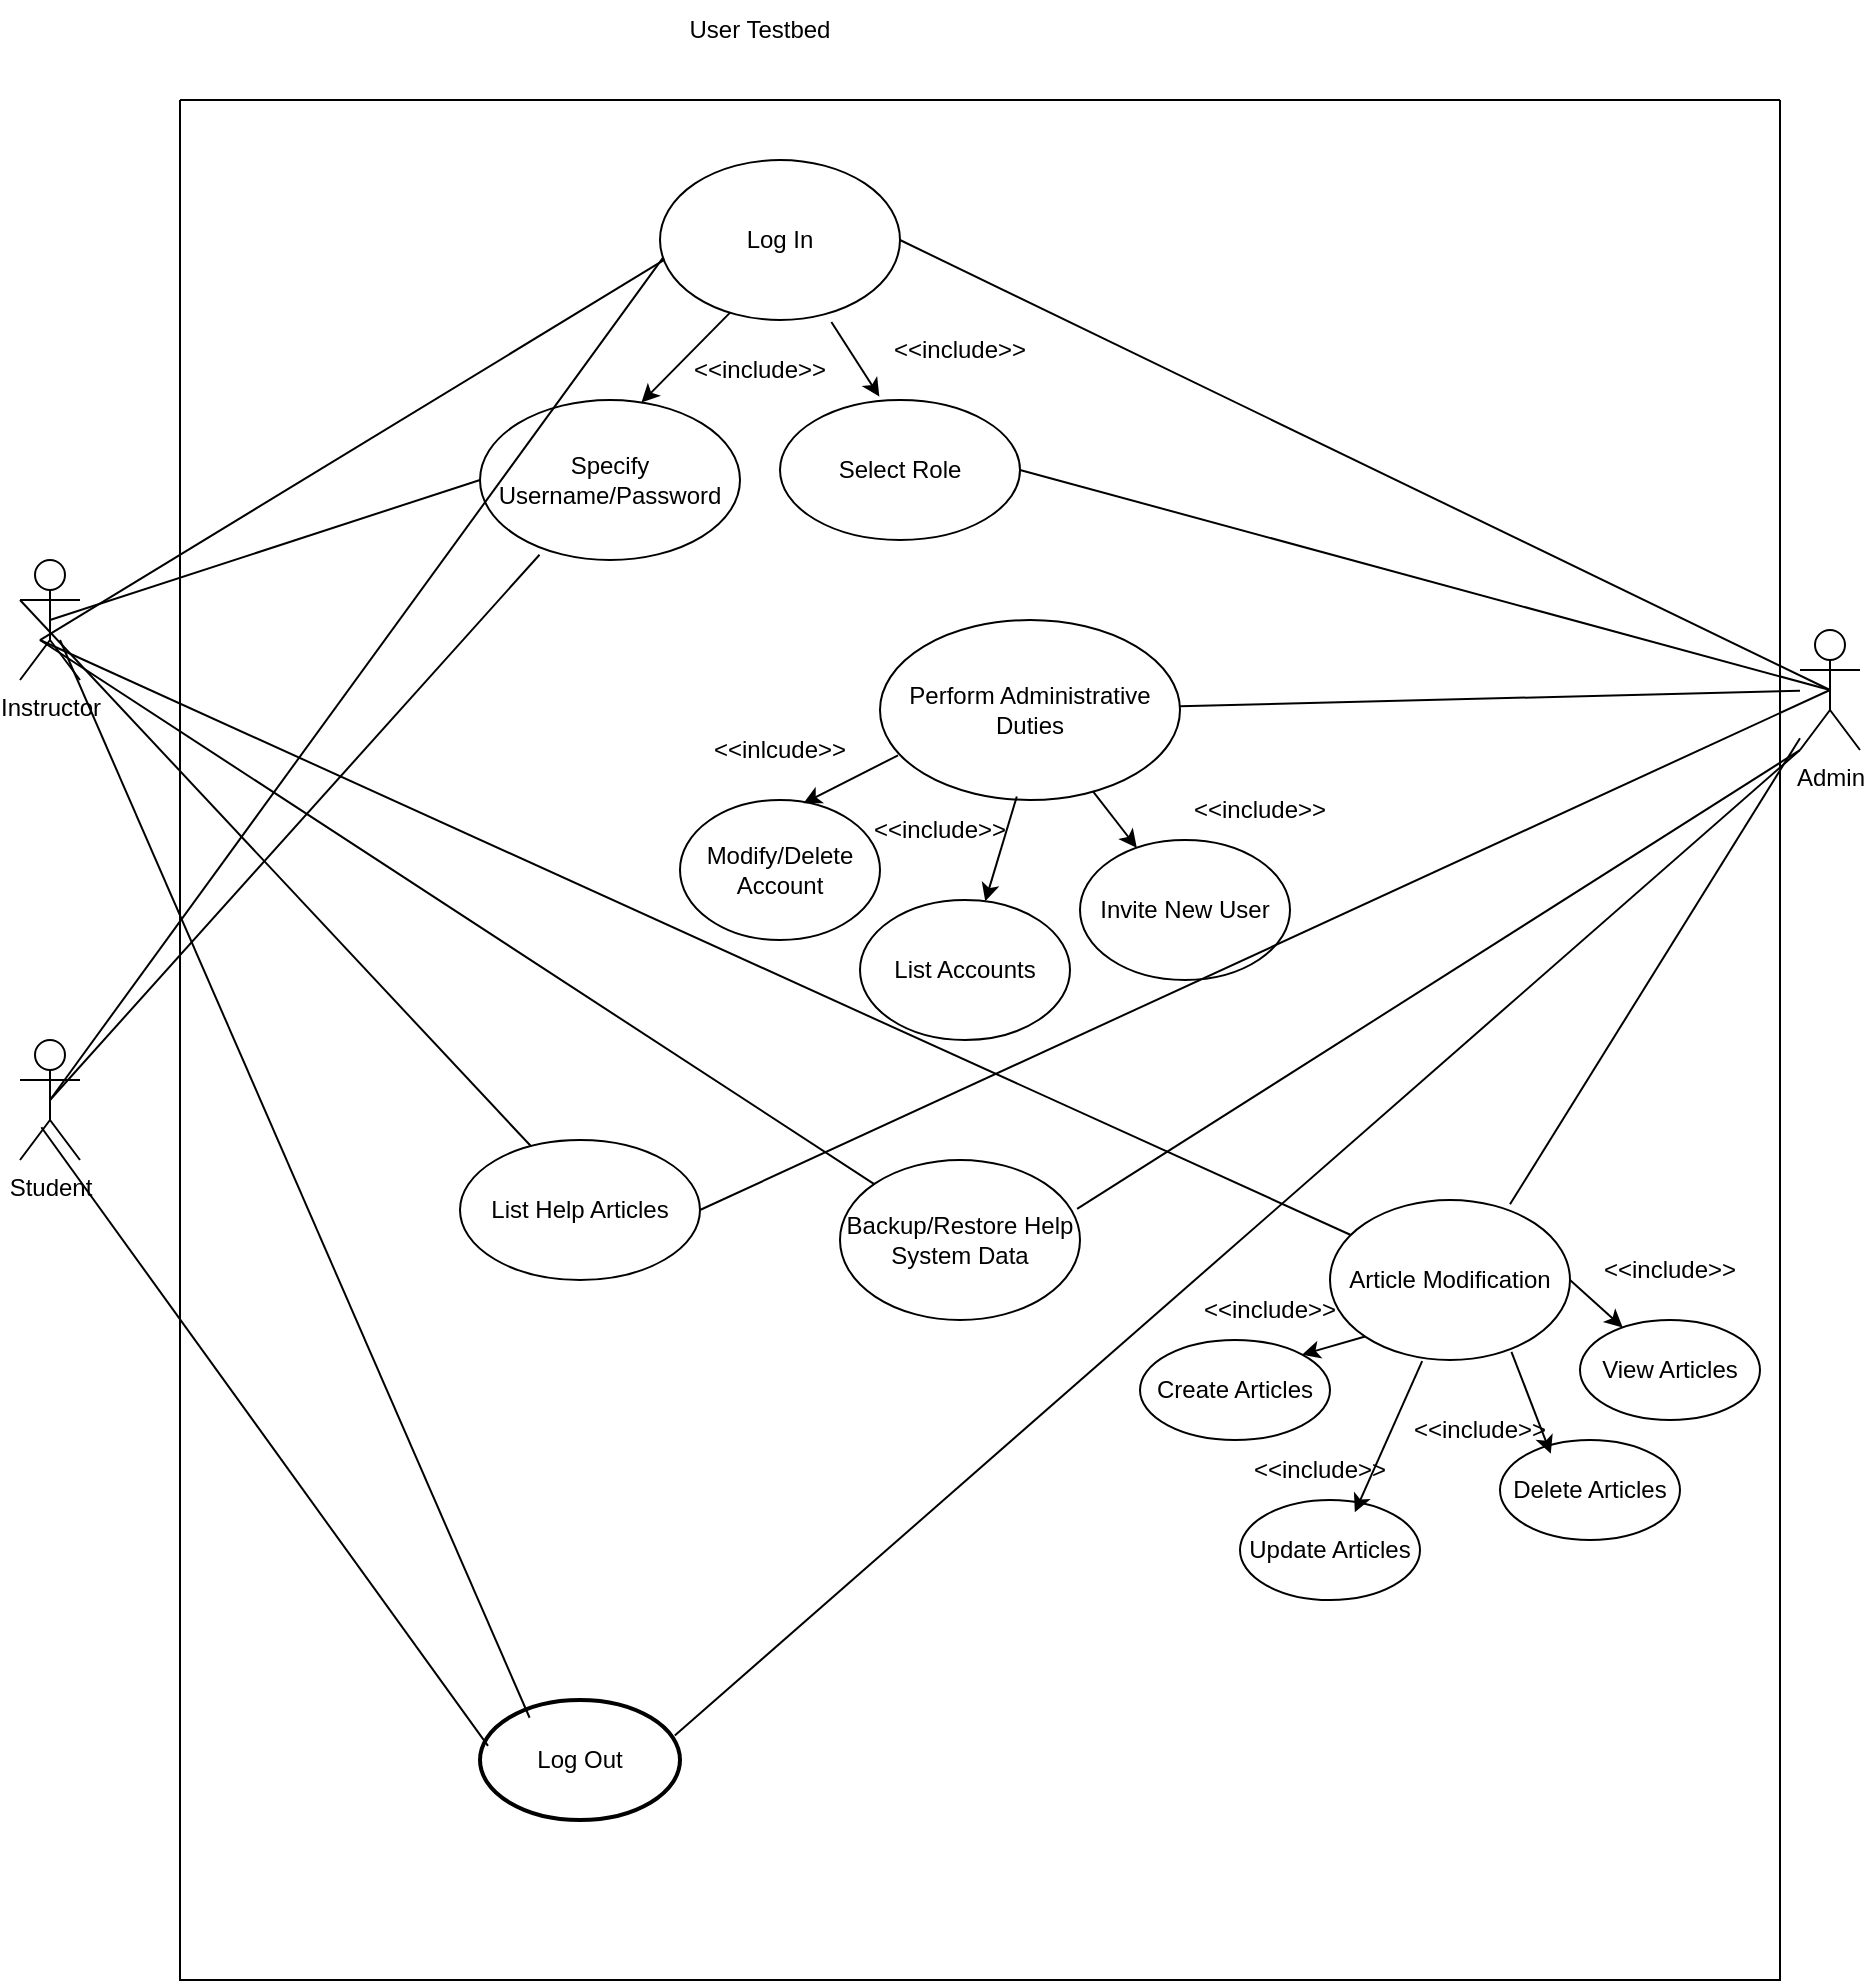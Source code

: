 <mxfile version="24.7.17">
  <diagram name="Page-1" id="LruVm3f_gUJ0hTBGyI3_">
    <mxGraphModel dx="2713" dy="1700" grid="1" gridSize="10" guides="1" tooltips="1" connect="1" arrows="1" fold="1" page="1" pageScale="1" pageWidth="850" pageHeight="1100" math="0" shadow="0">
      <root>
        <mxCell id="0" />
        <mxCell id="1" parent="0" />
        <mxCell id="wDu6coxrCI0hIiS3W681-1" value="" style="swimlane;startSize=0;" parent="1" vertex="1">
          <mxGeometry x="190" y="60" width="800" height="940" as="geometry" />
        </mxCell>
        <mxCell id="wDu6coxrCI0hIiS3W681-2" value="Log Out" style="strokeWidth=2;html=1;shape=mxgraph.flowchart.start_1;whiteSpace=wrap;" parent="wDu6coxrCI0hIiS3W681-1" vertex="1">
          <mxGeometry x="150" y="800" width="100" height="60" as="geometry" />
        </mxCell>
        <mxCell id="wDu6coxrCI0hIiS3W681-3" value="Log In" style="ellipse;whiteSpace=wrap;html=1;" parent="wDu6coxrCI0hIiS3W681-1" vertex="1">
          <mxGeometry x="240" y="30" width="120" height="80" as="geometry" />
        </mxCell>
        <mxCell id="wDu6coxrCI0hIiS3W681-4" value="" style="endArrow=classic;html=1;rounded=0;exitX=0.714;exitY=1.013;exitDx=0;exitDy=0;entryX=0.414;entryY=-0.024;entryDx=0;entryDy=0;entryPerimeter=0;exitPerimeter=0;" parent="wDu6coxrCI0hIiS3W681-1" source="wDu6coxrCI0hIiS3W681-3" target="wDu6coxrCI0hIiS3W681-7" edge="1">
          <mxGeometry width="50" height="50" relative="1" as="geometry">
            <mxPoint x="350" y="90" as="sourcePoint" />
            <mxPoint x="330" y="150" as="targetPoint" />
          </mxGeometry>
        </mxCell>
        <mxCell id="wDu6coxrCI0hIiS3W681-5" value="&amp;lt;&amp;lt;include&amp;gt;&amp;gt;" style="text;html=1;align=center;verticalAlign=middle;whiteSpace=wrap;rounded=0;" parent="wDu6coxrCI0hIiS3W681-1" vertex="1">
          <mxGeometry x="360" y="110" width="60" height="30" as="geometry" />
        </mxCell>
        <mxCell id="wDu6coxrCI0hIiS3W681-6" value="Specify Username/Password" style="ellipse;whiteSpace=wrap;html=1;" parent="wDu6coxrCI0hIiS3W681-1" vertex="1">
          <mxGeometry x="150" y="150" width="130" height="80" as="geometry" />
        </mxCell>
        <mxCell id="wDu6coxrCI0hIiS3W681-7" value="Select Role" style="ellipse;whiteSpace=wrap;html=1;" parent="wDu6coxrCI0hIiS3W681-1" vertex="1">
          <mxGeometry x="300" y="150" width="120" height="70" as="geometry" />
        </mxCell>
        <mxCell id="wDu6coxrCI0hIiS3W681-8" value="" style="endArrow=classic;html=1;rounded=0;exitX=0.292;exitY=0.954;exitDx=0;exitDy=0;entryX=0.621;entryY=0.015;entryDx=0;entryDy=0;exitPerimeter=0;entryPerimeter=0;" parent="wDu6coxrCI0hIiS3W681-1" source="wDu6coxrCI0hIiS3W681-3" target="wDu6coxrCI0hIiS3W681-6" edge="1">
          <mxGeometry width="50" height="50" relative="1" as="geometry">
            <mxPoint x="70" y="170" as="sourcePoint" />
            <mxPoint x="120" y="120" as="targetPoint" />
          </mxGeometry>
        </mxCell>
        <mxCell id="wDu6coxrCI0hIiS3W681-9" value="&amp;lt;&amp;lt;include&amp;gt;&amp;gt;" style="text;html=1;align=center;verticalAlign=middle;whiteSpace=wrap;rounded=0;" parent="wDu6coxrCI0hIiS3W681-1" vertex="1">
          <mxGeometry x="260" y="120" width="60" height="30" as="geometry" />
        </mxCell>
        <mxCell id="wDu6coxrCI0hIiS3W681-10" value="Perform Administrative Duties" style="ellipse;whiteSpace=wrap;html=1;" parent="wDu6coxrCI0hIiS3W681-1" vertex="1">
          <mxGeometry x="350" y="260" width="150" height="90" as="geometry" />
        </mxCell>
        <mxCell id="wDu6coxrCI0hIiS3W681-11" value="Modify/Delete Account" style="ellipse;whiteSpace=wrap;html=1;" parent="wDu6coxrCI0hIiS3W681-1" vertex="1">
          <mxGeometry x="250" y="350" width="100" height="70" as="geometry" />
        </mxCell>
        <mxCell id="wDu6coxrCI0hIiS3W681-12" value="List Accounts" style="ellipse;whiteSpace=wrap;html=1;" parent="wDu6coxrCI0hIiS3W681-1" vertex="1">
          <mxGeometry x="340" y="400" width="105" height="70" as="geometry" />
        </mxCell>
        <mxCell id="wDu6coxrCI0hIiS3W681-13" value="Invite New User" style="ellipse;whiteSpace=wrap;html=1;" parent="wDu6coxrCI0hIiS3W681-1" vertex="1">
          <mxGeometry x="450" y="370" width="105" height="70" as="geometry" />
        </mxCell>
        <mxCell id="wDu6coxrCI0hIiS3W681-14" value="" style="endArrow=classic;html=1;rounded=0;exitX=0.06;exitY=0.752;exitDx=0;exitDy=0;exitPerimeter=0;entryX=0.617;entryY=0.024;entryDx=0;entryDy=0;entryPerimeter=0;" parent="wDu6coxrCI0hIiS3W681-1" source="wDu6coxrCI0hIiS3W681-10" target="wDu6coxrCI0hIiS3W681-11" edge="1">
          <mxGeometry width="50" height="50" relative="1" as="geometry">
            <mxPoint x="260" y="340" as="sourcePoint" />
            <mxPoint x="310" y="290" as="targetPoint" />
          </mxGeometry>
        </mxCell>
        <mxCell id="wDu6coxrCI0hIiS3W681-15" value="" style="endArrow=classic;html=1;rounded=0;exitX=0.456;exitY=0.981;exitDx=0;exitDy=0;exitPerimeter=0;" parent="wDu6coxrCI0hIiS3W681-1" source="wDu6coxrCI0hIiS3W681-10" target="wDu6coxrCI0hIiS3W681-12" edge="1">
          <mxGeometry width="50" height="50" relative="1" as="geometry">
            <mxPoint x="130" y="420" as="sourcePoint" />
            <mxPoint x="180" y="370" as="targetPoint" />
          </mxGeometry>
        </mxCell>
        <mxCell id="wDu6coxrCI0hIiS3W681-16" value="" style="endArrow=classic;html=1;rounded=0;" parent="wDu6coxrCI0hIiS3W681-1" source="wDu6coxrCI0hIiS3W681-10" target="wDu6coxrCI0hIiS3W681-13" edge="1">
          <mxGeometry width="50" height="50" relative="1" as="geometry">
            <mxPoint x="120" y="390" as="sourcePoint" />
            <mxPoint x="170" y="340" as="targetPoint" />
          </mxGeometry>
        </mxCell>
        <mxCell id="wDu6coxrCI0hIiS3W681-17" value="&amp;lt;&amp;lt;inlcude&amp;gt;&amp;gt;" style="text;html=1;align=center;verticalAlign=middle;whiteSpace=wrap;rounded=0;" parent="wDu6coxrCI0hIiS3W681-1" vertex="1">
          <mxGeometry x="270" y="310" width="60" height="30" as="geometry" />
        </mxCell>
        <mxCell id="wDu6coxrCI0hIiS3W681-18" value="&amp;lt;&amp;lt;include&amp;gt;&amp;gt;" style="text;html=1;align=center;verticalAlign=middle;whiteSpace=wrap;rounded=0;" parent="wDu6coxrCI0hIiS3W681-1" vertex="1">
          <mxGeometry x="510" y="340" width="60" height="30" as="geometry" />
        </mxCell>
        <mxCell id="wDu6coxrCI0hIiS3W681-33" value="&amp;lt;&amp;lt;include&amp;gt;&amp;gt;" style="text;html=1;align=center;verticalAlign=middle;whiteSpace=wrap;rounded=0;" parent="wDu6coxrCI0hIiS3W681-1" vertex="1">
          <mxGeometry x="350" y="350" width="60" height="30" as="geometry" />
        </mxCell>
        <mxCell id="aeuv3wMsK-wRUXpCHh5g-1" value="Article Modification" style="ellipse;whiteSpace=wrap;html=1;" vertex="1" parent="wDu6coxrCI0hIiS3W681-1">
          <mxGeometry x="575" y="550" width="120" height="80" as="geometry" />
        </mxCell>
        <mxCell id="aeuv3wMsK-wRUXpCHh5g-4" value="Create Articles" style="ellipse;whiteSpace=wrap;html=1;" vertex="1" parent="wDu6coxrCI0hIiS3W681-1">
          <mxGeometry x="480" y="620" width="95" height="50" as="geometry" />
        </mxCell>
        <mxCell id="aeuv3wMsK-wRUXpCHh5g-5" value="Delete Articles" style="ellipse;whiteSpace=wrap;html=1;" vertex="1" parent="wDu6coxrCI0hIiS3W681-1">
          <mxGeometry x="660" y="670" width="90" height="50" as="geometry" />
        </mxCell>
        <mxCell id="aeuv3wMsK-wRUXpCHh5g-6" value="Update Articles" style="ellipse;whiteSpace=wrap;html=1;" vertex="1" parent="wDu6coxrCI0hIiS3W681-1">
          <mxGeometry x="530" y="700" width="90" height="50" as="geometry" />
        </mxCell>
        <mxCell id="aeuv3wMsK-wRUXpCHh5g-7" value="View Articles" style="ellipse;whiteSpace=wrap;html=1;" vertex="1" parent="wDu6coxrCI0hIiS3W681-1">
          <mxGeometry x="700" y="610" width="90" height="50" as="geometry" />
        </mxCell>
        <mxCell id="aeuv3wMsK-wRUXpCHh5g-11" value="" style="endArrow=classic;html=1;rounded=0;exitX=0;exitY=1;exitDx=0;exitDy=0;entryX=1;entryY=0;entryDx=0;entryDy=0;" edge="1" parent="wDu6coxrCI0hIiS3W681-1" source="aeuv3wMsK-wRUXpCHh5g-1" target="aeuv3wMsK-wRUXpCHh5g-4">
          <mxGeometry width="50" height="50" relative="1" as="geometry">
            <mxPoint x="467" y="720" as="sourcePoint" />
            <mxPoint x="489" y="748" as="targetPoint" />
            <Array as="points" />
          </mxGeometry>
        </mxCell>
        <mxCell id="aeuv3wMsK-wRUXpCHh5g-12" value="" style="endArrow=classic;html=1;rounded=0;entryX=0.638;entryY=0.122;entryDx=0;entryDy=0;entryPerimeter=0;exitX=0.384;exitY=1.007;exitDx=0;exitDy=0;exitPerimeter=0;" edge="1" parent="wDu6coxrCI0hIiS3W681-1" source="aeuv3wMsK-wRUXpCHh5g-1" target="aeuv3wMsK-wRUXpCHh5g-6">
          <mxGeometry width="50" height="50" relative="1" as="geometry">
            <mxPoint x="600" y="628" as="sourcePoint" />
            <mxPoint x="571" y="637" as="targetPoint" />
            <Array as="points" />
          </mxGeometry>
        </mxCell>
        <mxCell id="aeuv3wMsK-wRUXpCHh5g-13" value="" style="endArrow=classic;html=1;rounded=0;entryX=0.282;entryY=0.137;entryDx=0;entryDy=0;entryPerimeter=0;exitX=0.756;exitY=0.949;exitDx=0;exitDy=0;exitPerimeter=0;" edge="1" parent="wDu6coxrCI0hIiS3W681-1" source="aeuv3wMsK-wRUXpCHh5g-1" target="aeuv3wMsK-wRUXpCHh5g-5">
          <mxGeometry width="50" height="50" relative="1" as="geometry">
            <mxPoint x="631" y="641" as="sourcePoint" />
            <mxPoint x="622" y="686" as="targetPoint" />
            <Array as="points" />
          </mxGeometry>
        </mxCell>
        <mxCell id="aeuv3wMsK-wRUXpCHh5g-14" value="" style="endArrow=classic;html=1;rounded=0;exitX=1;exitY=0.5;exitDx=0;exitDy=0;" edge="1" parent="wDu6coxrCI0hIiS3W681-1" source="aeuv3wMsK-wRUXpCHh5g-1" target="aeuv3wMsK-wRUXpCHh5g-7">
          <mxGeometry width="50" height="50" relative="1" as="geometry">
            <mxPoint x="641" y="651" as="sourcePoint" />
            <mxPoint x="632" y="696" as="targetPoint" />
            <Array as="points" />
          </mxGeometry>
        </mxCell>
        <mxCell id="aeuv3wMsK-wRUXpCHh5g-15" value="&amp;lt;&amp;lt;include&amp;gt;&amp;gt;" style="text;html=1;align=center;verticalAlign=middle;whiteSpace=wrap;rounded=0;" vertex="1" parent="wDu6coxrCI0hIiS3W681-1">
          <mxGeometry x="515" y="590" width="60" height="30" as="geometry" />
        </mxCell>
        <mxCell id="aeuv3wMsK-wRUXpCHh5g-16" value="&amp;lt;&amp;lt;include&amp;gt;&amp;gt;" style="text;html=1;align=center;verticalAlign=middle;whiteSpace=wrap;rounded=0;" vertex="1" parent="wDu6coxrCI0hIiS3W681-1">
          <mxGeometry x="715" y="570" width="60" height="30" as="geometry" />
        </mxCell>
        <mxCell id="aeuv3wMsK-wRUXpCHh5g-17" value="&amp;lt;&amp;lt;include&amp;gt;&amp;gt;" style="text;html=1;align=center;verticalAlign=middle;whiteSpace=wrap;rounded=0;" vertex="1" parent="wDu6coxrCI0hIiS3W681-1">
          <mxGeometry x="540" y="670" width="60" height="30" as="geometry" />
        </mxCell>
        <mxCell id="aeuv3wMsK-wRUXpCHh5g-20" value="&amp;lt;&amp;lt;include&amp;gt;&amp;gt;" style="text;html=1;align=center;verticalAlign=middle;whiteSpace=wrap;rounded=0;" vertex="1" parent="wDu6coxrCI0hIiS3W681-1">
          <mxGeometry x="620" y="650" width="60" height="30" as="geometry" />
        </mxCell>
        <mxCell id="aeuv3wMsK-wRUXpCHh5g-21" value="List Help Articles" style="ellipse;whiteSpace=wrap;html=1;" vertex="1" parent="wDu6coxrCI0hIiS3W681-1">
          <mxGeometry x="140" y="520" width="120" height="70" as="geometry" />
        </mxCell>
        <mxCell id="aeuv3wMsK-wRUXpCHh5g-22" value="Backup/Restore Help System Data" style="ellipse;whiteSpace=wrap;html=1;" vertex="1" parent="wDu6coxrCI0hIiS3W681-1">
          <mxGeometry x="330" y="530" width="120" height="80" as="geometry" />
        </mxCell>
        <mxCell id="wDu6coxrCI0hIiS3W681-21" value="Admin" style="shape=umlActor;verticalLabelPosition=bottom;verticalAlign=top;html=1;outlineConnect=0;fontSize=12;" parent="1" vertex="1">
          <mxGeometry x="1000" y="325" width="30" height="60" as="geometry" />
        </mxCell>
        <mxCell id="wDu6coxrCI0hIiS3W681-22" value="Instructor" style="shape=umlActor;verticalLabelPosition=bottom;verticalAlign=top;html=1;" parent="1" vertex="1">
          <mxGeometry x="110" y="290" width="30" height="60" as="geometry" />
        </mxCell>
        <mxCell id="wDu6coxrCI0hIiS3W681-23" value="Student" style="shape=umlActor;verticalLabelPosition=bottom;verticalAlign=top;html=1;" parent="1" vertex="1">
          <mxGeometry x="110" y="530" width="30" height="60" as="geometry" />
        </mxCell>
        <mxCell id="wDu6coxrCI0hIiS3W681-24" value="" style="endArrow=none;html=1;rounded=0;entryX=0.019;entryY=0.623;entryDx=0;entryDy=0;entryPerimeter=0;exitX=0.333;exitY=0.667;exitDx=0;exitDy=0;exitPerimeter=0;" parent="1" target="wDu6coxrCI0hIiS3W681-3" edge="1" source="wDu6coxrCI0hIiS3W681-22">
          <mxGeometry width="50" height="50" relative="1" as="geometry">
            <mxPoint x="130" y="280" as="sourcePoint" />
            <mxPoint x="210" y="240" as="targetPoint" />
          </mxGeometry>
        </mxCell>
        <mxCell id="wDu6coxrCI0hIiS3W681-25" value="" style="endArrow=none;html=1;rounded=0;entryX=0;entryY=0.5;entryDx=0;entryDy=0;exitX=0.5;exitY=0.5;exitDx=0;exitDy=0;exitPerimeter=0;" parent="1" target="wDu6coxrCI0hIiS3W681-6" edge="1" source="wDu6coxrCI0hIiS3W681-22">
          <mxGeometry width="50" height="50" relative="1" as="geometry">
            <mxPoint x="170" y="260" as="sourcePoint" />
            <mxPoint x="442" y="150" as="targetPoint" />
          </mxGeometry>
        </mxCell>
        <mxCell id="wDu6coxrCI0hIiS3W681-26" value="" style="endArrow=none;html=1;rounded=0;" parent="1" source="wDu6coxrCI0hIiS3W681-10" edge="1" target="wDu6coxrCI0hIiS3W681-21">
          <mxGeometry width="50" height="50" relative="1" as="geometry">
            <mxPoint x="558" y="440" as="sourcePoint" />
            <mxPoint x="810" y="365" as="targetPoint" />
          </mxGeometry>
        </mxCell>
        <mxCell id="wDu6coxrCI0hIiS3W681-32" value="" style="endArrow=none;html=1;rounded=0;entryX=0;entryY=1;entryDx=0;entryDy=0;entryPerimeter=0;exitX=0.974;exitY=0.296;exitDx=0;exitDy=0;exitPerimeter=0;" parent="1" source="wDu6coxrCI0hIiS3W681-2" target="wDu6coxrCI0hIiS3W681-21" edge="1">
          <mxGeometry width="50" height="50" relative="1" as="geometry">
            <mxPoint x="470" y="520" as="sourcePoint" />
            <mxPoint x="744" y="743" as="targetPoint" />
          </mxGeometry>
        </mxCell>
        <mxCell id="wDu6coxrCI0hIiS3W681-34" value="User Testbed" style="text;html=1;align=center;verticalAlign=middle;whiteSpace=wrap;rounded=0;" parent="1" vertex="1">
          <mxGeometry x="425" y="10" width="110" height="30" as="geometry" />
        </mxCell>
        <mxCell id="wDu6coxrCI0hIiS3W681-28" value="" style="endArrow=none;html=1;rounded=0;exitX=1;exitY=0.5;exitDx=0;exitDy=0;entryX=0.5;entryY=0.5;entryDx=0;entryDy=0;entryPerimeter=0;" parent="1" source="wDu6coxrCI0hIiS3W681-3" edge="1" target="wDu6coxrCI0hIiS3W681-21">
          <mxGeometry width="50" height="50" relative="1" as="geometry">
            <mxPoint x="570" y="130" as="sourcePoint" />
            <mxPoint x="800" y="350" as="targetPoint" />
          </mxGeometry>
        </mxCell>
        <mxCell id="wDu6coxrCI0hIiS3W681-36" value="" style="endArrow=none;html=1;rounded=0;exitX=1;exitY=0.5;exitDx=0;exitDy=0;entryX=0.5;entryY=0.5;entryDx=0;entryDy=0;entryPerimeter=0;" parent="1" source="wDu6coxrCI0hIiS3W681-7" edge="1" target="wDu6coxrCI0hIiS3W681-21">
          <mxGeometry width="50" height="50" relative="1" as="geometry">
            <mxPoint x="690" y="320" as="sourcePoint" />
            <mxPoint x="800" y="360" as="targetPoint" />
          </mxGeometry>
        </mxCell>
        <mxCell id="wDu6coxrCI0hIiS3W681-30" value="" style="endArrow=none;html=1;rounded=0;entryX=0.04;entryY=0.383;entryDx=0;entryDy=0;entryPerimeter=0;exitX=0.356;exitY=0.727;exitDx=0;exitDy=0;exitPerimeter=0;" parent="1" target="wDu6coxrCI0hIiS3W681-2" edge="1" source="wDu6coxrCI0hIiS3W681-23">
          <mxGeometry width="50" height="50" relative="1" as="geometry">
            <mxPoint x="160" y="470" as="sourcePoint" />
            <mxPoint x="490" y="570" as="targetPoint" />
          </mxGeometry>
        </mxCell>
        <mxCell id="wDu6coxrCI0hIiS3W681-20" value="" style="endArrow=none;html=1;rounded=0;entryX=0.229;entryY=0.967;entryDx=0;entryDy=0;entryPerimeter=0;exitX=0.5;exitY=0.5;exitDx=0;exitDy=0;exitPerimeter=0;" parent="1" target="wDu6coxrCI0hIiS3W681-6" edge="1" source="wDu6coxrCI0hIiS3W681-23">
          <mxGeometry width="50" height="50" relative="1" as="geometry">
            <mxPoint x="168" y="440" as="sourcePoint" />
            <mxPoint x="430" y="320" as="targetPoint" />
          </mxGeometry>
        </mxCell>
        <mxCell id="wDu6coxrCI0hIiS3W681-19" value="" style="endArrow=none;html=1;rounded=0;entryX=0.012;entryY=0.612;entryDx=0;entryDy=0;entryPerimeter=0;exitX=0.5;exitY=0.5;exitDx=0;exitDy=0;exitPerimeter=0;" parent="1" target="wDu6coxrCI0hIiS3W681-3" edge="1" source="wDu6coxrCI0hIiS3W681-23">
          <mxGeometry width="50" height="50" relative="1" as="geometry">
            <mxPoint x="160" y="400" as="sourcePoint" />
            <mxPoint x="420" y="315" as="targetPoint" />
          </mxGeometry>
        </mxCell>
        <mxCell id="wDu6coxrCI0hIiS3W681-31" value="" style="endArrow=none;html=1;rounded=0;entryX=0.248;entryY=0.148;entryDx=0;entryDy=0;entryPerimeter=0;" parent="1" target="wDu6coxrCI0hIiS3W681-2" edge="1">
          <mxGeometry width="50" height="50" relative="1" as="geometry">
            <mxPoint x="130" y="330" as="sourcePoint" />
            <mxPoint x="430" y="546.5" as="targetPoint" />
          </mxGeometry>
        </mxCell>
        <mxCell id="aeuv3wMsK-wRUXpCHh5g-23" value="" style="endArrow=none;html=1;rounded=0;entryX=0.296;entryY=0.045;entryDx=0;entryDy=0;entryPerimeter=0;exitX=0;exitY=0.333;exitDx=0;exitDy=0;exitPerimeter=0;" edge="1" parent="1" source="wDu6coxrCI0hIiS3W681-22" target="aeuv3wMsK-wRUXpCHh5g-21">
          <mxGeometry width="50" height="50" relative="1" as="geometry">
            <mxPoint x="130" y="340" as="sourcePoint" />
            <mxPoint x="442" y="150" as="targetPoint" />
          </mxGeometry>
        </mxCell>
        <mxCell id="aeuv3wMsK-wRUXpCHh5g-24" value="" style="endArrow=none;html=1;rounded=0;entryX=0.5;entryY=0.5;entryDx=0;entryDy=0;entryPerimeter=0;exitX=1;exitY=0.5;exitDx=0;exitDy=0;" edge="1" parent="1" source="aeuv3wMsK-wRUXpCHh5g-21" target="wDu6coxrCI0hIiS3W681-21">
          <mxGeometry width="50" height="50" relative="1" as="geometry">
            <mxPoint x="140" y="350" as="sourcePoint" />
            <mxPoint x="452" y="160" as="targetPoint" />
          </mxGeometry>
        </mxCell>
        <mxCell id="aeuv3wMsK-wRUXpCHh5g-25" value="" style="endArrow=none;html=1;rounded=0;entryX=0;entryY=1;entryDx=0;entryDy=0;entryPerimeter=0;exitX=0.988;exitY=0.306;exitDx=0;exitDy=0;exitPerimeter=0;" edge="1" parent="1" source="aeuv3wMsK-wRUXpCHh5g-22" target="wDu6coxrCI0hIiS3W681-21">
          <mxGeometry width="50" height="50" relative="1" as="geometry">
            <mxPoint x="150" y="360" as="sourcePoint" />
            <mxPoint x="462" y="170" as="targetPoint" />
          </mxGeometry>
        </mxCell>
        <mxCell id="aeuv3wMsK-wRUXpCHh5g-26" value="" style="endArrow=none;html=1;rounded=0;exitX=0.75;exitY=0.027;exitDx=0;exitDy=0;exitPerimeter=0;" edge="1" parent="1" source="aeuv3wMsK-wRUXpCHh5g-1" target="wDu6coxrCI0hIiS3W681-21">
          <mxGeometry width="50" height="50" relative="1" as="geometry">
            <mxPoint x="160" y="370" as="sourcePoint" />
            <mxPoint x="472" y="180" as="targetPoint" />
          </mxGeometry>
        </mxCell>
        <mxCell id="aeuv3wMsK-wRUXpCHh5g-27" value="" style="endArrow=none;html=1;rounded=0;" edge="1" parent="1" target="aeuv3wMsK-wRUXpCHh5g-22">
          <mxGeometry width="50" height="50" relative="1" as="geometry">
            <mxPoint x="120" y="330" as="sourcePoint" />
            <mxPoint x="482" y="190" as="targetPoint" />
          </mxGeometry>
        </mxCell>
        <mxCell id="aeuv3wMsK-wRUXpCHh5g-28" value="" style="endArrow=none;html=1;rounded=0;" edge="1" parent="1" target="aeuv3wMsK-wRUXpCHh5g-1">
          <mxGeometry width="50" height="50" relative="1" as="geometry">
            <mxPoint x="120" y="330" as="sourcePoint" />
            <mxPoint x="492" y="200" as="targetPoint" />
          </mxGeometry>
        </mxCell>
      </root>
    </mxGraphModel>
  </diagram>
</mxfile>
